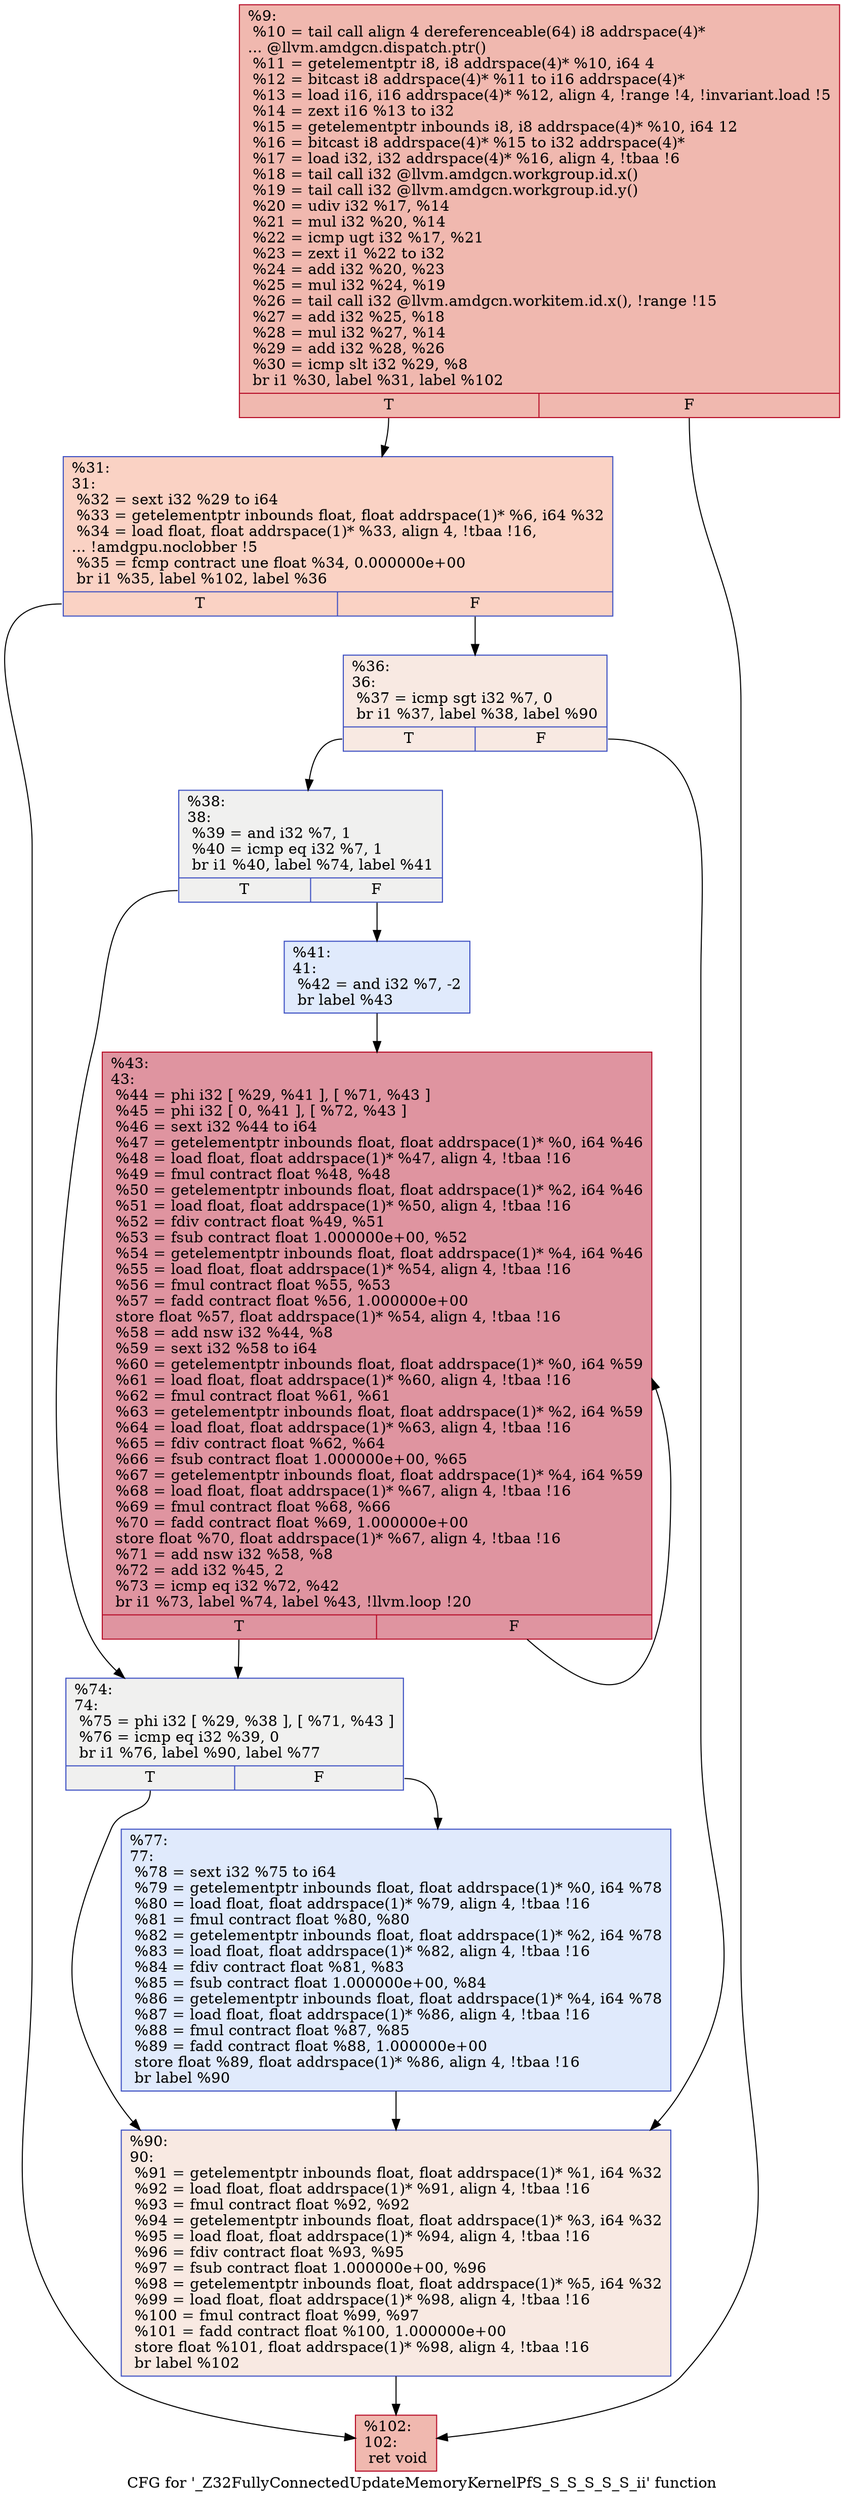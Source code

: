 digraph "CFG for '_Z32FullyConnectedUpdateMemoryKernelPfS_S_S_S_S_S_ii' function" {
	label="CFG for '_Z32FullyConnectedUpdateMemoryKernelPfS_S_S_S_S_S_ii' function";

	Node0x56b7760 [shape=record,color="#b70d28ff", style=filled, fillcolor="#dc5d4a70",label="{%9:\l  %10 = tail call align 4 dereferenceable(64) i8 addrspace(4)*\l... @llvm.amdgcn.dispatch.ptr()\l  %11 = getelementptr i8, i8 addrspace(4)* %10, i64 4\l  %12 = bitcast i8 addrspace(4)* %11 to i16 addrspace(4)*\l  %13 = load i16, i16 addrspace(4)* %12, align 4, !range !4, !invariant.load !5\l  %14 = zext i16 %13 to i32\l  %15 = getelementptr inbounds i8, i8 addrspace(4)* %10, i64 12\l  %16 = bitcast i8 addrspace(4)* %15 to i32 addrspace(4)*\l  %17 = load i32, i32 addrspace(4)* %16, align 4, !tbaa !6\l  %18 = tail call i32 @llvm.amdgcn.workgroup.id.x()\l  %19 = tail call i32 @llvm.amdgcn.workgroup.id.y()\l  %20 = udiv i32 %17, %14\l  %21 = mul i32 %20, %14\l  %22 = icmp ugt i32 %17, %21\l  %23 = zext i1 %22 to i32\l  %24 = add i32 %20, %23\l  %25 = mul i32 %24, %19\l  %26 = tail call i32 @llvm.amdgcn.workitem.id.x(), !range !15\l  %27 = add i32 %25, %18\l  %28 = mul i32 %27, %14\l  %29 = add i32 %28, %26\l  %30 = icmp slt i32 %29, %8\l  br i1 %30, label %31, label %102\l|{<s0>T|<s1>F}}"];
	Node0x56b7760:s0 -> Node0x56bad70;
	Node0x56b7760:s1 -> Node0x56bae00;
	Node0x56bad70 [shape=record,color="#3d50c3ff", style=filled, fillcolor="#f4987a70",label="{%31:\l31:                                               \l  %32 = sext i32 %29 to i64\l  %33 = getelementptr inbounds float, float addrspace(1)* %6, i64 %32\l  %34 = load float, float addrspace(1)* %33, align 4, !tbaa !16,\l... !amdgpu.noclobber !5\l  %35 = fcmp contract une float %34, 0.000000e+00\l  br i1 %35, label %102, label %36\l|{<s0>T|<s1>F}}"];
	Node0x56bad70:s0 -> Node0x56bae00;
	Node0x56bad70:s1 -> Node0x56bc430;
	Node0x56bc430 [shape=record,color="#3d50c3ff", style=filled, fillcolor="#efcebd70",label="{%36:\l36:                                               \l  %37 = icmp sgt i32 %7, 0\l  br i1 %37, label %38, label %90\l|{<s0>T|<s1>F}}"];
	Node0x56bc430:s0 -> Node0x56bc600;
	Node0x56bc430:s1 -> Node0x56bc650;
	Node0x56bc600 [shape=record,color="#3d50c3ff", style=filled, fillcolor="#dedcdb70",label="{%38:\l38:                                               \l  %39 = and i32 %7, 1\l  %40 = icmp eq i32 %7, 1\l  br i1 %40, label %74, label %41\l|{<s0>T|<s1>F}}"];
	Node0x56bc600:s0 -> Node0x56bc8e0;
	Node0x56bc600:s1 -> Node0x56bc930;
	Node0x56bc930 [shape=record,color="#3d50c3ff", style=filled, fillcolor="#b9d0f970",label="{%41:\l41:                                               \l  %42 = and i32 %7, -2\l  br label %43\l}"];
	Node0x56bc930 -> Node0x56bcb30;
	Node0x56bcb30 [shape=record,color="#b70d28ff", style=filled, fillcolor="#b70d2870",label="{%43:\l43:                                               \l  %44 = phi i32 [ %29, %41 ], [ %71, %43 ]\l  %45 = phi i32 [ 0, %41 ], [ %72, %43 ]\l  %46 = sext i32 %44 to i64\l  %47 = getelementptr inbounds float, float addrspace(1)* %0, i64 %46\l  %48 = load float, float addrspace(1)* %47, align 4, !tbaa !16\l  %49 = fmul contract float %48, %48\l  %50 = getelementptr inbounds float, float addrspace(1)* %2, i64 %46\l  %51 = load float, float addrspace(1)* %50, align 4, !tbaa !16\l  %52 = fdiv contract float %49, %51\l  %53 = fsub contract float 1.000000e+00, %52\l  %54 = getelementptr inbounds float, float addrspace(1)* %4, i64 %46\l  %55 = load float, float addrspace(1)* %54, align 4, !tbaa !16\l  %56 = fmul contract float %55, %53\l  %57 = fadd contract float %56, 1.000000e+00\l  store float %57, float addrspace(1)* %54, align 4, !tbaa !16\l  %58 = add nsw i32 %44, %8\l  %59 = sext i32 %58 to i64\l  %60 = getelementptr inbounds float, float addrspace(1)* %0, i64 %59\l  %61 = load float, float addrspace(1)* %60, align 4, !tbaa !16\l  %62 = fmul contract float %61, %61\l  %63 = getelementptr inbounds float, float addrspace(1)* %2, i64 %59\l  %64 = load float, float addrspace(1)* %63, align 4, !tbaa !16\l  %65 = fdiv contract float %62, %64\l  %66 = fsub contract float 1.000000e+00, %65\l  %67 = getelementptr inbounds float, float addrspace(1)* %4, i64 %59\l  %68 = load float, float addrspace(1)* %67, align 4, !tbaa !16\l  %69 = fmul contract float %68, %66\l  %70 = fadd contract float %69, 1.000000e+00\l  store float %70, float addrspace(1)* %67, align 4, !tbaa !16\l  %71 = add nsw i32 %58, %8\l  %72 = add i32 %45, 2\l  %73 = icmp eq i32 %72, %42\l  br i1 %73, label %74, label %43, !llvm.loop !20\l|{<s0>T|<s1>F}}"];
	Node0x56bcb30:s0 -> Node0x56bc8e0;
	Node0x56bcb30:s1 -> Node0x56bcb30;
	Node0x56bc8e0 [shape=record,color="#3d50c3ff", style=filled, fillcolor="#dedcdb70",label="{%74:\l74:                                               \l  %75 = phi i32 [ %29, %38 ], [ %71, %43 ]\l  %76 = icmp eq i32 %39, 0\l  br i1 %76, label %90, label %77\l|{<s0>T|<s1>F}}"];
	Node0x56bc8e0:s0 -> Node0x56bc650;
	Node0x56bc8e0:s1 -> Node0x56be970;
	Node0x56be970 [shape=record,color="#3d50c3ff", style=filled, fillcolor="#b9d0f970",label="{%77:\l77:                                               \l  %78 = sext i32 %75 to i64\l  %79 = getelementptr inbounds float, float addrspace(1)* %0, i64 %78\l  %80 = load float, float addrspace(1)* %79, align 4, !tbaa !16\l  %81 = fmul contract float %80, %80\l  %82 = getelementptr inbounds float, float addrspace(1)* %2, i64 %78\l  %83 = load float, float addrspace(1)* %82, align 4, !tbaa !16\l  %84 = fdiv contract float %81, %83\l  %85 = fsub contract float 1.000000e+00, %84\l  %86 = getelementptr inbounds float, float addrspace(1)* %4, i64 %78\l  %87 = load float, float addrspace(1)* %86, align 4, !tbaa !16\l  %88 = fmul contract float %87, %85\l  %89 = fadd contract float %88, 1.000000e+00\l  store float %89, float addrspace(1)* %86, align 4, !tbaa !16\l  br label %90\l}"];
	Node0x56be970 -> Node0x56bc650;
	Node0x56bc650 [shape=record,color="#3d50c3ff", style=filled, fillcolor="#efcebd70",label="{%90:\l90:                                               \l  %91 = getelementptr inbounds float, float addrspace(1)* %1, i64 %32\l  %92 = load float, float addrspace(1)* %91, align 4, !tbaa !16\l  %93 = fmul contract float %92, %92\l  %94 = getelementptr inbounds float, float addrspace(1)* %3, i64 %32\l  %95 = load float, float addrspace(1)* %94, align 4, !tbaa !16\l  %96 = fdiv contract float %93, %95\l  %97 = fsub contract float 1.000000e+00, %96\l  %98 = getelementptr inbounds float, float addrspace(1)* %5, i64 %32\l  %99 = load float, float addrspace(1)* %98, align 4, !tbaa !16\l  %100 = fmul contract float %99, %97\l  %101 = fadd contract float %100, 1.000000e+00\l  store float %101, float addrspace(1)* %98, align 4, !tbaa !16\l  br label %102\l}"];
	Node0x56bc650 -> Node0x56bae00;
	Node0x56bae00 [shape=record,color="#b70d28ff", style=filled, fillcolor="#dc5d4a70",label="{%102:\l102:                                              \l  ret void\l}"];
}
